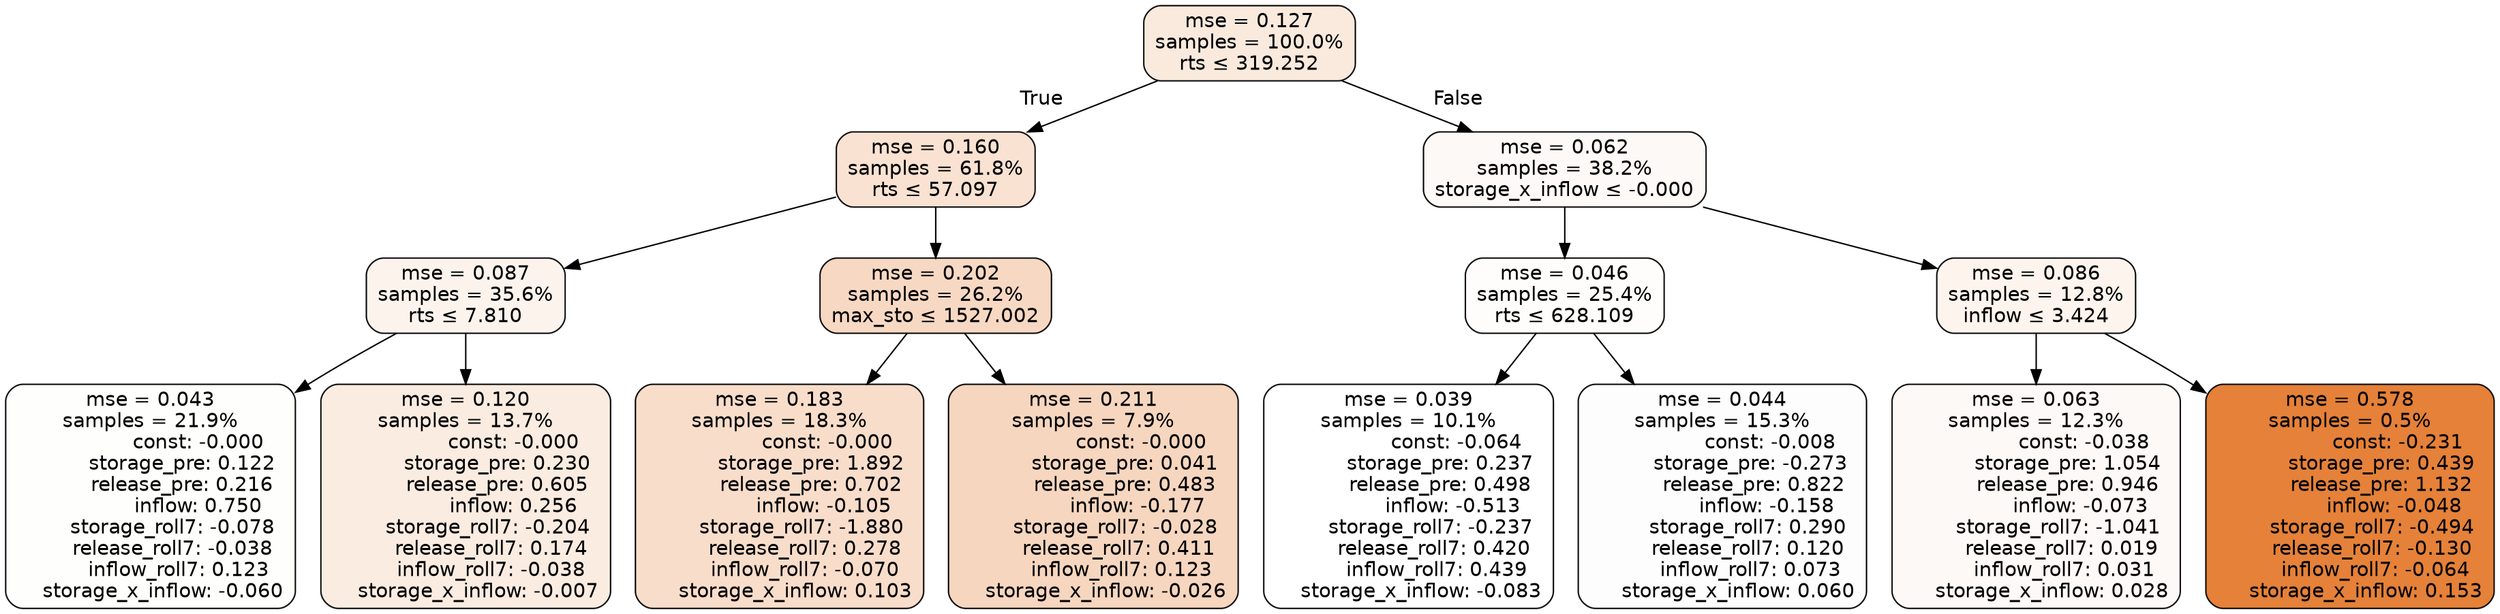 digraph tree {
bgcolor="transparent"
node [shape=rectangle, style="filled, rounded", color="black", fontname=helvetica] ;
edge [fontname=helvetica] ;
	"0" [label="mse = 0.127
samples = 100.0%
rts &le; 319.252", fillcolor="#faeade"]
	"1" [label="mse = 0.160
samples = 61.8%
rts &le; 57.097", fillcolor="#f9e2d2"]
	"2" [label="mse = 0.087
samples = 35.6%
rts &le; 7.810", fillcolor="#fcf3ed"]
	"3" [label="mse = 0.043
samples = 21.9%
               const: -0.000
          storage_pre: 0.122
          release_pre: 0.216
               inflow: 0.750
       storage_roll7: -0.078
       release_roll7: -0.038
         inflow_roll7: 0.123
    storage_x_inflow: -0.060", fillcolor="#fefefd"]
	"4" [label="mse = 0.120
samples = 13.7%
               const: -0.000
          storage_pre: 0.230
          release_pre: 0.605
               inflow: 0.256
       storage_roll7: -0.204
        release_roll7: 0.174
        inflow_roll7: -0.038
    storage_x_inflow: -0.007", fillcolor="#fbece1"]
	"5" [label="mse = 0.202
samples = 26.2%
max_sto &le; 1527.002", fillcolor="#f7d8c3"]
	"6" [label="mse = 0.183
samples = 18.3%
               const: -0.000
          storage_pre: 1.892
          release_pre: 0.702
              inflow: -0.105
       storage_roll7: -1.880
        release_roll7: 0.278
        inflow_roll7: -0.070
     storage_x_inflow: 0.103", fillcolor="#f8ddca"]
	"7" [label="mse = 0.211
samples = 7.9%
               const: -0.000
          storage_pre: 0.041
          release_pre: 0.483
              inflow: -0.177
       storage_roll7: -0.028
        release_roll7: 0.411
         inflow_roll7: 0.123
    storage_x_inflow: -0.026", fillcolor="#f6d6bf"]
	"8" [label="mse = 0.062
samples = 38.2%
storage_x_inflow &le; -0.000", fillcolor="#fdf9f6"]
	"9" [label="mse = 0.046
samples = 25.4%
rts &le; 628.109", fillcolor="#fefdfc"]
	"10" [label="mse = 0.039
samples = 10.1%
               const: -0.064
          storage_pre: 0.237
          release_pre: 0.498
              inflow: -0.513
       storage_roll7: -0.237
        release_roll7: 0.420
         inflow_roll7: 0.439
    storage_x_inflow: -0.083", fillcolor="#ffffff"]
	"11" [label="mse = 0.044
samples = 15.3%
               const: -0.008
         storage_pre: -0.273
          release_pre: 0.822
              inflow: -0.158
        storage_roll7: 0.290
        release_roll7: 0.120
         inflow_roll7: 0.073
     storage_x_inflow: 0.060", fillcolor="#fefdfd"]
	"12" [label="mse = 0.086
samples = 12.8%
inflow &le; 3.424", fillcolor="#fcf4ed"]
	"13" [label="mse = 0.063
samples = 12.3%
               const: -0.038
          storage_pre: 1.054
          release_pre: 0.946
              inflow: -0.073
       storage_roll7: -1.041
        release_roll7: 0.019
         inflow_roll7: 0.031
     storage_x_inflow: 0.028", fillcolor="#fdf9f6"]
	"14" [label="mse = 0.578
samples = 0.5%
               const: -0.231
          storage_pre: 0.439
          release_pre: 1.132
              inflow: -0.048
       storage_roll7: -0.494
       release_roll7: -0.130
        inflow_roll7: -0.064
     storage_x_inflow: 0.153", fillcolor="#e58139"]

	"0" -> "1" [labeldistance=2.5, labelangle=45, headlabel="True"]
	"1" -> "2"
	"2" -> "3"
	"2" -> "4"
	"1" -> "5"
	"5" -> "6"
	"5" -> "7"
	"0" -> "8" [labeldistance=2.5, labelangle=-45, headlabel="False"]
	"8" -> "9"
	"9" -> "10"
	"9" -> "11"
	"8" -> "12"
	"12" -> "13"
	"12" -> "14"
}